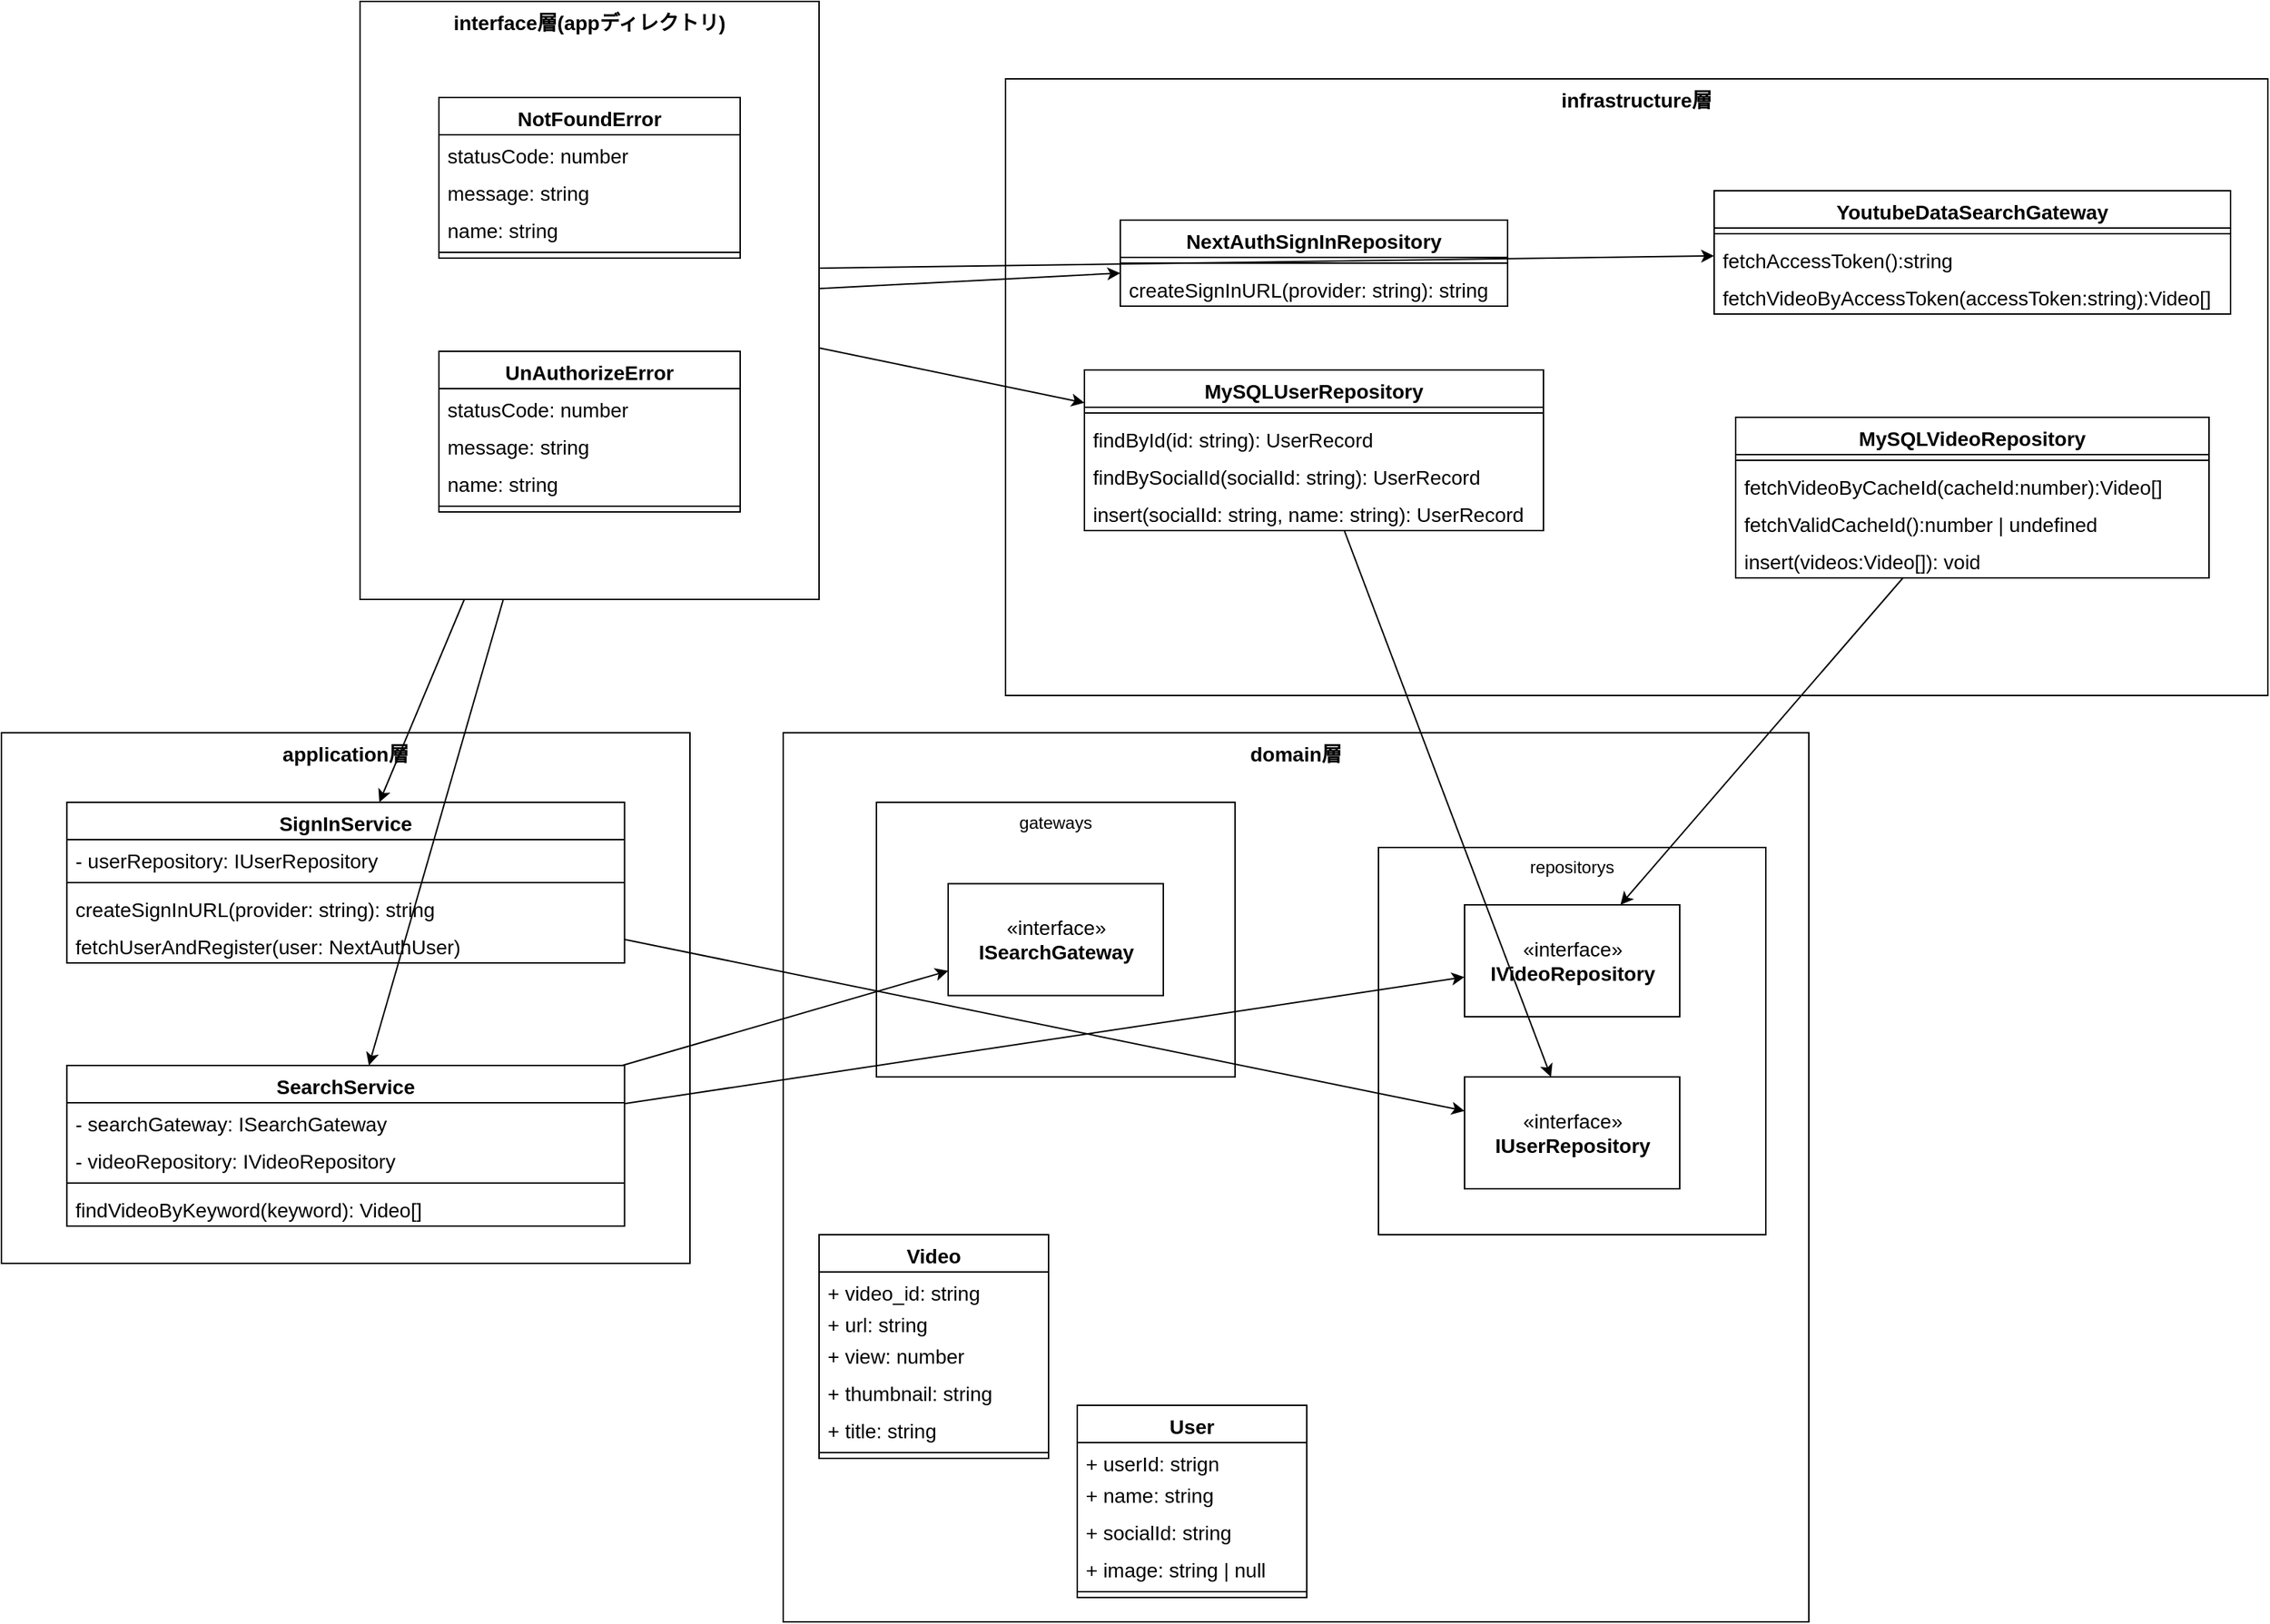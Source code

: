<mxfile>
    <diagram id="TqiMSoc-IA8S14i54ej_" name="ページ1">
        <mxGraphModel dx="1480" dy="734" grid="1" gridSize="10" guides="1" tooltips="1" connect="1" arrows="1" fold="1" page="1" pageScale="1" pageWidth="1169" pageHeight="827" math="0" shadow="0">
            <root>
                <mxCell id="0"/>
                <mxCell id="1" parent="0"/>
                <mxCell id="5" value="&lt;b&gt;&lt;font style=&quot;font-size: 14px;&quot;&gt;domain層&lt;/font&gt;&lt;/b&gt;" style="rounded=0;whiteSpace=wrap;html=1;fillColor=none;verticalAlign=top;" parent="1" vertex="1">
                    <mxGeometry x="925" y="870" width="715" height="620" as="geometry"/>
                </mxCell>
                <mxCell id="96" value="repositorys" style="rounded=0;whiteSpace=wrap;html=1;fillColor=none;verticalAlign=top;" parent="1" vertex="1">
                    <mxGeometry x="1340" y="950" width="270" height="270" as="geometry"/>
                </mxCell>
                <mxCell id="94" value="gateways" style="rounded=0;whiteSpace=wrap;html=1;fillColor=none;verticalAlign=top;" parent="1" vertex="1">
                    <mxGeometry x="990" y="918.5" width="250" height="191.5" as="geometry"/>
                </mxCell>
                <mxCell id="4" value="&lt;b&gt;&lt;font style=&quot;font-size: 14px;&quot;&gt;infrastructure層&lt;/font&gt;&lt;/b&gt;" style="rounded=0;whiteSpace=wrap;html=1;fillColor=none;verticalAlign=top;" parent="1" vertex="1">
                    <mxGeometry x="1080" y="414" width="880" height="430" as="geometry"/>
                </mxCell>
                <mxCell id="3" value="application層" style="rounded=0;whiteSpace=wrap;html=1;fillColor=none;fontStyle=1;fontSize=14;verticalAlign=top;" parent="1" vertex="1">
                    <mxGeometry x="380" y="870" width="480" height="370" as="geometry"/>
                </mxCell>
                <mxCell id="75" style="edgeStyle=none;html=1;fontSize=14;" parent="1" source="2" target="69" edge="1">
                    <mxGeometry relative="1" as="geometry"/>
                </mxCell>
                <mxCell id="76" style="edgeStyle=none;html=1;fontSize=14;" parent="1" source="2" target="61" edge="1">
                    <mxGeometry relative="1" as="geometry"/>
                </mxCell>
                <mxCell id="77" style="edgeStyle=none;html=1;fontSize=14;" parent="1" source="2" target="33" edge="1">
                    <mxGeometry relative="1" as="geometry"/>
                </mxCell>
                <mxCell id="114" style="edgeStyle=none;html=1;exitX=1.002;exitY=0.446;exitDx=0;exitDy=0;exitPerimeter=0;" parent="1" source="2" target="102" edge="1">
                    <mxGeometry relative="1" as="geometry"/>
                </mxCell>
                <mxCell id="116" style="edgeStyle=none;html=1;" parent="1" source="2" target="86" edge="1">
                    <mxGeometry relative="1" as="geometry"/>
                </mxCell>
                <mxCell id="2" value="&lt;font size=&quot;1&quot;&gt;&lt;b style=&quot;font-size: 14px;&quot;&gt;interface層(appディレクトリ)&lt;/b&gt;&lt;/font&gt;" style="rounded=0;whiteSpace=wrap;html=1;fillColor=none;verticalAlign=top;" parent="1" vertex="1">
                    <mxGeometry x="630" y="360" width="320" height="417" as="geometry"/>
                </mxCell>
                <mxCell id="6" value="NotFoundError" style="swimlane;fontStyle=1;align=center;verticalAlign=top;childLayout=stackLayout;horizontal=1;startSize=26;horizontalStack=0;resizeParent=1;resizeParentMax=0;resizeLast=0;collapsible=1;marginBottom=0;fontSize=14;fillColor=none;" parent="1" vertex="1">
                    <mxGeometry x="685" y="427" width="210" height="112" as="geometry"/>
                </mxCell>
                <mxCell id="7" value="statusCode: number" style="text;strokeColor=none;fillColor=none;align=left;verticalAlign=top;spacingLeft=4;spacingRight=4;overflow=hidden;rotatable=0;points=[[0,0.5],[1,0.5]];portConstraint=eastwest;fontSize=14;" parent="6" vertex="1">
                    <mxGeometry y="26" width="210" height="26" as="geometry"/>
                </mxCell>
                <mxCell id="10" value="message: string" style="text;strokeColor=none;fillColor=none;align=left;verticalAlign=top;spacingLeft=4;spacingRight=4;overflow=hidden;rotatable=0;points=[[0,0.5],[1,0.5]];portConstraint=eastwest;fontSize=14;" parent="6" vertex="1">
                    <mxGeometry y="52" width="210" height="26" as="geometry"/>
                </mxCell>
                <mxCell id="11" value="name: string" style="text;strokeColor=none;fillColor=none;align=left;verticalAlign=top;spacingLeft=4;spacingRight=4;overflow=hidden;rotatable=0;points=[[0,0.5],[1,0.5]];portConstraint=eastwest;fontSize=14;" parent="6" vertex="1">
                    <mxGeometry y="78" width="210" height="26" as="geometry"/>
                </mxCell>
                <mxCell id="8" value="" style="line;strokeWidth=1;fillColor=none;align=left;verticalAlign=middle;spacingTop=-1;spacingLeft=3;spacingRight=3;rotatable=0;labelPosition=right;points=[];portConstraint=eastwest;strokeColor=inherit;fontSize=14;" parent="6" vertex="1">
                    <mxGeometry y="104" width="210" height="8" as="geometry"/>
                </mxCell>
                <mxCell id="12" value="UnAuthorizeError" style="swimlane;fontStyle=1;align=center;verticalAlign=top;childLayout=stackLayout;horizontal=1;startSize=26;horizontalStack=0;resizeParent=1;resizeParentMax=0;resizeLast=0;collapsible=1;marginBottom=0;fontSize=14;fillColor=none;" parent="1" vertex="1">
                    <mxGeometry x="685" y="604" width="210" height="112" as="geometry"/>
                </mxCell>
                <mxCell id="13" value="statusCode: number" style="text;strokeColor=none;fillColor=none;align=left;verticalAlign=top;spacingLeft=4;spacingRight=4;overflow=hidden;rotatable=0;points=[[0,0.5],[1,0.5]];portConstraint=eastwest;fontSize=14;" parent="12" vertex="1">
                    <mxGeometry y="26" width="210" height="26" as="geometry"/>
                </mxCell>
                <mxCell id="14" value="message: string" style="text;strokeColor=none;fillColor=none;align=left;verticalAlign=top;spacingLeft=4;spacingRight=4;overflow=hidden;rotatable=0;points=[[0,0.5],[1,0.5]];portConstraint=eastwest;fontSize=14;" parent="12" vertex="1">
                    <mxGeometry y="52" width="210" height="26" as="geometry"/>
                </mxCell>
                <mxCell id="15" value="name: string" style="text;strokeColor=none;fillColor=none;align=left;verticalAlign=top;spacingLeft=4;spacingRight=4;overflow=hidden;rotatable=0;points=[[0,0.5],[1,0.5]];portConstraint=eastwest;fontSize=14;" parent="12" vertex="1">
                    <mxGeometry y="78" width="210" height="26" as="geometry"/>
                </mxCell>
                <mxCell id="16" value="" style="line;strokeWidth=1;fillColor=none;align=left;verticalAlign=middle;spacingTop=-1;spacingLeft=3;spacingRight=3;rotatable=0;labelPosition=right;points=[];portConstraint=eastwest;strokeColor=inherit;fontSize=14;" parent="12" vertex="1">
                    <mxGeometry y="104" width="210" height="8" as="geometry"/>
                </mxCell>
                <mxCell id="33" value="SignInService" style="swimlane;fontStyle=1;align=center;verticalAlign=top;childLayout=stackLayout;horizontal=1;startSize=26;horizontalStack=0;resizeParent=1;resizeParentMax=0;resizeLast=0;collapsible=1;marginBottom=0;fontSize=14;fillColor=none;" parent="1" vertex="1">
                    <mxGeometry x="425.63" y="918.5" width="388.75" height="112" as="geometry"/>
                </mxCell>
                <mxCell id="35" value="- userRepository: IUserRepository" style="text;strokeColor=none;fillColor=none;align=left;verticalAlign=top;spacingLeft=4;spacingRight=4;overflow=hidden;rotatable=0;points=[[0,0.5],[1,0.5]];portConstraint=eastwest;fontSize=14;" parent="33" vertex="1">
                    <mxGeometry y="26" width="388.75" height="26" as="geometry"/>
                </mxCell>
                <mxCell id="37" value="" style="line;strokeWidth=1;fillColor=none;align=left;verticalAlign=middle;spacingTop=-1;spacingLeft=3;spacingRight=3;rotatable=0;labelPosition=right;points=[];portConstraint=eastwest;strokeColor=inherit;fontSize=14;" parent="33" vertex="1">
                    <mxGeometry y="52" width="388.75" height="8" as="geometry"/>
                </mxCell>
                <mxCell id="42" value="createSignInURL(provider: string): string" style="text;strokeColor=none;fillColor=none;align=left;verticalAlign=top;spacingLeft=4;spacingRight=4;overflow=hidden;rotatable=0;points=[[0,0.5],[1,0.5]];portConstraint=eastwest;fontSize=14;" parent="33" vertex="1">
                    <mxGeometry y="60" width="388.75" height="26" as="geometry"/>
                </mxCell>
                <mxCell id="43" value="fetchUserAndRegister(user: NextAuthUser)" style="text;strokeColor=none;fillColor=none;align=left;verticalAlign=top;spacingLeft=4;spacingRight=4;overflow=hidden;rotatable=0;points=[[0,0.5],[1,0.5]];portConstraint=eastwest;fontSize=14;" parent="33" vertex="1">
                    <mxGeometry y="86" width="388.75" height="26" as="geometry"/>
                </mxCell>
                <mxCell id="45" value="«interface»&lt;br&gt;&lt;b&gt;IUserRepository&lt;/b&gt;" style="html=1;fontSize=14;fillColor=none;" parent="1" vertex="1">
                    <mxGeometry x="1400" y="1110" width="150" height="78" as="geometry"/>
                </mxCell>
                <mxCell id="47" style="edgeStyle=none;html=1;fontSize=14;" parent="1" source="33" target="45" edge="1">
                    <mxGeometry relative="1" as="geometry"/>
                </mxCell>
                <mxCell id="48" value="User" style="swimlane;fontStyle=1;align=center;verticalAlign=top;childLayout=stackLayout;horizontal=1;startSize=26;horizontalStack=0;resizeParent=1;resizeParentMax=0;resizeLast=0;collapsible=1;marginBottom=0;fontSize=14;fillColor=none;" parent="1" vertex="1">
                    <mxGeometry x="1130" y="1339" width="160" height="134" as="geometry"/>
                </mxCell>
                <mxCell id="49" value="+ userId: strign" style="text;strokeColor=none;fillColor=none;align=left;verticalAlign=top;spacingLeft=4;spacingRight=4;overflow=hidden;rotatable=0;points=[[0,0.5],[1,0.5]];portConstraint=eastwest;fontSize=14;" parent="48" vertex="1">
                    <mxGeometry y="26" width="160" height="22" as="geometry"/>
                </mxCell>
                <mxCell id="52" value="+ name: string" style="text;strokeColor=none;fillColor=none;align=left;verticalAlign=top;spacingLeft=4;spacingRight=4;overflow=hidden;rotatable=0;points=[[0,0.5],[1,0.5]];portConstraint=eastwest;fontSize=14;" parent="48" vertex="1">
                    <mxGeometry y="48" width="160" height="26" as="geometry"/>
                </mxCell>
                <mxCell id="53" value="+ socialId: string" style="text;strokeColor=none;fillColor=none;align=left;verticalAlign=top;spacingLeft=4;spacingRight=4;overflow=hidden;rotatable=0;points=[[0,0.5],[1,0.5]];portConstraint=eastwest;fontSize=14;" parent="48" vertex="1">
                    <mxGeometry y="74" width="160" height="26" as="geometry"/>
                </mxCell>
                <mxCell id="54" value="+ image: string | null" style="text;strokeColor=none;fillColor=none;align=left;verticalAlign=top;spacingLeft=4;spacingRight=4;overflow=hidden;rotatable=0;points=[[0,0.5],[1,0.5]];portConstraint=eastwest;fontSize=14;" parent="48" vertex="1">
                    <mxGeometry y="100" width="160" height="26" as="geometry"/>
                </mxCell>
                <mxCell id="50" value="" style="line;strokeWidth=1;fillColor=none;align=left;verticalAlign=middle;spacingTop=-1;spacingLeft=3;spacingRight=3;rotatable=0;labelPosition=right;points=[];portConstraint=eastwest;strokeColor=inherit;fontSize=14;" parent="48" vertex="1">
                    <mxGeometry y="126" width="160" height="8" as="geometry"/>
                </mxCell>
                <mxCell id="93" style="edgeStyle=none;html=1;" parent="1" source="61" target="45" edge="1">
                    <mxGeometry relative="1" as="geometry"/>
                </mxCell>
                <mxCell id="98" value="&lt;br&gt;" style="edgeLabel;html=1;align=center;verticalAlign=middle;resizable=0;points=[];" parent="93" vertex="1" connectable="0">
                    <mxGeometry x="0.433" y="-5" relative="1" as="geometry">
                        <mxPoint as="offset"/>
                    </mxGeometry>
                </mxCell>
                <mxCell id="61" value="MySQLUserRepository" style="swimlane;fontStyle=1;align=center;verticalAlign=top;childLayout=stackLayout;horizontal=1;startSize=26;horizontalStack=0;resizeParent=1;resizeParentMax=0;resizeLast=0;collapsible=1;marginBottom=0;fontSize=14;fillColor=none;" parent="1" vertex="1">
                    <mxGeometry x="1135" y="617" width="320" height="112" as="geometry"/>
                </mxCell>
                <mxCell id="65" value="" style="line;strokeWidth=1;fillColor=none;align=left;verticalAlign=middle;spacingTop=-1;spacingLeft=3;spacingRight=3;rotatable=0;labelPosition=right;points=[];portConstraint=eastwest;strokeColor=inherit;fontSize=14;" parent="61" vertex="1">
                    <mxGeometry y="26" width="320" height="8" as="geometry"/>
                </mxCell>
                <mxCell id="63" value="findById(id: string): UserRecord" style="text;strokeColor=none;fillColor=none;align=left;verticalAlign=top;spacingLeft=4;spacingRight=4;overflow=hidden;rotatable=0;points=[[0,0.5],[1,0.5]];portConstraint=eastwest;fontSize=14;" parent="61" vertex="1">
                    <mxGeometry y="34" width="320" height="26" as="geometry"/>
                </mxCell>
                <mxCell id="66" value="findBySocialId(socialId: string): UserRecord" style="text;strokeColor=none;fillColor=none;align=left;verticalAlign=top;spacingLeft=4;spacingRight=4;overflow=hidden;rotatable=0;points=[[0,0.5],[1,0.5]];portConstraint=eastwest;fontSize=14;" parent="61" vertex="1">
                    <mxGeometry y="60" width="320" height="26" as="geometry"/>
                </mxCell>
                <mxCell id="67" value="insert(socialId: string, name: string): UserRecord" style="text;strokeColor=none;fillColor=none;align=left;verticalAlign=top;spacingLeft=4;spacingRight=4;overflow=hidden;rotatable=0;points=[[0,0.5],[1,0.5]];portConstraint=eastwest;fontSize=14;" parent="61" vertex="1">
                    <mxGeometry y="86" width="320" height="26" as="geometry"/>
                </mxCell>
                <mxCell id="69" value="NextAuthSignInRepository" style="swimlane;fontStyle=1;align=center;verticalAlign=top;childLayout=stackLayout;horizontal=1;startSize=26;horizontalStack=0;resizeParent=1;resizeParentMax=0;resizeLast=0;collapsible=1;marginBottom=0;fontSize=14;fillColor=none;" parent="1" vertex="1">
                    <mxGeometry x="1160" y="512.5" width="270" height="60" as="geometry"/>
                </mxCell>
                <mxCell id="70" value="" style="line;strokeWidth=1;fillColor=none;align=left;verticalAlign=middle;spacingTop=-1;spacingLeft=3;spacingRight=3;rotatable=0;labelPosition=right;points=[];portConstraint=eastwest;strokeColor=inherit;fontSize=14;" parent="69" vertex="1">
                    <mxGeometry y="26" width="270" height="8" as="geometry"/>
                </mxCell>
                <mxCell id="71" value="createSignInURL(provider: string): string" style="text;strokeColor=none;fillColor=none;align=left;verticalAlign=top;spacingLeft=4;spacingRight=4;overflow=hidden;rotatable=0;points=[[0,0.5],[1,0.5]];portConstraint=eastwest;fontSize=14;" parent="69" vertex="1">
                    <mxGeometry y="34" width="270" height="26" as="geometry"/>
                </mxCell>
                <mxCell id="78" value="«interface»&lt;br&gt;&lt;b&gt;ISearchGateway&lt;/b&gt;" style="html=1;fontSize=14;fillColor=none;" parent="1" vertex="1">
                    <mxGeometry x="1040" y="975.25" width="150" height="78" as="geometry"/>
                </mxCell>
                <mxCell id="79" value="«interface»&lt;br&gt;&lt;b&gt;IVideoRepository&lt;/b&gt;" style="html=1;fontSize=14;fillColor=none;" parent="1" vertex="1">
                    <mxGeometry x="1400" y="990" width="150" height="78" as="geometry"/>
                </mxCell>
                <mxCell id="80" value="Video" style="swimlane;fontStyle=1;align=center;verticalAlign=top;childLayout=stackLayout;horizontal=1;startSize=26;horizontalStack=0;resizeParent=1;resizeParentMax=0;resizeLast=0;collapsible=1;marginBottom=0;fontSize=14;fillColor=none;" parent="1" vertex="1">
                    <mxGeometry x="950" y="1220" width="160" height="156" as="geometry"/>
                </mxCell>
                <mxCell id="81" value="+ video_id: string" style="text;strokeColor=none;fillColor=none;align=left;verticalAlign=top;spacingLeft=4;spacingRight=4;overflow=hidden;rotatable=0;points=[[0,0.5],[1,0.5]];portConstraint=eastwest;fontSize=14;" parent="80" vertex="1">
                    <mxGeometry y="26" width="160" height="22" as="geometry"/>
                </mxCell>
                <mxCell id="118" value="+ url: string" style="text;strokeColor=none;fillColor=none;align=left;verticalAlign=top;spacingLeft=4;spacingRight=4;overflow=hidden;rotatable=0;points=[[0,0.5],[1,0.5]];portConstraint=eastwest;fontSize=14;" vertex="1" parent="80">
                    <mxGeometry y="48" width="160" height="22" as="geometry"/>
                </mxCell>
                <mxCell id="82" value="+ view: number" style="text;strokeColor=none;fillColor=none;align=left;verticalAlign=top;spacingLeft=4;spacingRight=4;overflow=hidden;rotatable=0;points=[[0,0.5],[1,0.5]];portConstraint=eastwest;fontSize=14;" parent="80" vertex="1">
                    <mxGeometry y="70" width="160" height="26" as="geometry"/>
                </mxCell>
                <mxCell id="83" value="+ thumbnail: string" style="text;strokeColor=none;fillColor=none;align=left;verticalAlign=top;spacingLeft=4;spacingRight=4;overflow=hidden;rotatable=0;points=[[0,0.5],[1,0.5]];portConstraint=eastwest;fontSize=14;" parent="80" vertex="1">
                    <mxGeometry y="96" width="160" height="26" as="geometry"/>
                </mxCell>
                <mxCell id="84" value="+ title: string" style="text;strokeColor=none;fillColor=none;align=left;verticalAlign=top;spacingLeft=4;spacingRight=4;overflow=hidden;rotatable=0;points=[[0,0.5],[1,0.5]];portConstraint=eastwest;fontSize=14;" parent="80" vertex="1">
                    <mxGeometry y="122" width="160" height="26" as="geometry"/>
                </mxCell>
                <mxCell id="85" value="" style="line;strokeWidth=1;fillColor=none;align=left;verticalAlign=middle;spacingTop=-1;spacingLeft=3;spacingRight=3;rotatable=0;labelPosition=right;points=[];portConstraint=eastwest;strokeColor=inherit;fontSize=14;" parent="80" vertex="1">
                    <mxGeometry y="148" width="160" height="8" as="geometry"/>
                </mxCell>
                <mxCell id="100" style="edgeStyle=none;html=1;" parent="1" source="86" target="78" edge="1">
                    <mxGeometry relative="1" as="geometry"/>
                </mxCell>
                <mxCell id="121" style="edgeStyle=none;html=1;" edge="1" parent="1" source="86" target="79">
                    <mxGeometry relative="1" as="geometry"/>
                </mxCell>
                <mxCell id="86" value="SearchService" style="swimlane;fontStyle=1;align=center;verticalAlign=top;childLayout=stackLayout;horizontal=1;startSize=26;horizontalStack=0;resizeParent=1;resizeParentMax=0;resizeLast=0;collapsible=1;marginBottom=0;fontSize=14;fillColor=none;" parent="1" vertex="1">
                    <mxGeometry x="425.63" y="1102" width="388.75" height="112" as="geometry"/>
                </mxCell>
                <mxCell id="87" value="- searchGateway: ISearchGateway" style="text;strokeColor=none;fillColor=none;align=left;verticalAlign=top;spacingLeft=4;spacingRight=4;overflow=hidden;rotatable=0;points=[[0,0.5],[1,0.5]];portConstraint=eastwest;fontSize=14;" parent="86" vertex="1">
                    <mxGeometry y="26" width="388.75" height="26" as="geometry"/>
                </mxCell>
                <mxCell id="120" value="- videoRepository: IVideoRepository" style="text;strokeColor=none;fillColor=none;align=left;verticalAlign=top;spacingLeft=4;spacingRight=4;overflow=hidden;rotatable=0;points=[[0,0.5],[1,0.5]];portConstraint=eastwest;fontSize=14;" vertex="1" parent="86">
                    <mxGeometry y="52" width="388.75" height="26" as="geometry"/>
                </mxCell>
                <mxCell id="89" value="" style="line;strokeWidth=1;fillColor=none;align=left;verticalAlign=middle;spacingTop=-1;spacingLeft=3;spacingRight=3;rotatable=0;labelPosition=right;points=[];portConstraint=eastwest;strokeColor=inherit;fontSize=14;" parent="86" vertex="1">
                    <mxGeometry y="78" width="388.75" height="8" as="geometry"/>
                </mxCell>
                <mxCell id="90" value="findVideoByKeyword(keyword): Video[]" style="text;strokeColor=none;fillColor=none;align=left;verticalAlign=top;spacingLeft=4;spacingRight=4;overflow=hidden;rotatable=0;points=[[0,0.5],[1,0.5]];portConstraint=eastwest;fontSize=14;" parent="86" vertex="1">
                    <mxGeometry y="86" width="388.75" height="26" as="geometry"/>
                </mxCell>
                <mxCell id="102" value="YoutubeDataSearchGateway" style="swimlane;fontStyle=1;align=center;verticalAlign=top;childLayout=stackLayout;horizontal=1;startSize=26;horizontalStack=0;resizeParent=1;resizeParentMax=0;resizeLast=0;collapsible=1;marginBottom=0;fontSize=14;fillColor=none;" parent="1" vertex="1">
                    <mxGeometry x="1574" y="492" width="360" height="86" as="geometry"/>
                </mxCell>
                <mxCell id="103" value="" style="line;strokeWidth=1;fillColor=none;align=left;verticalAlign=middle;spacingTop=-1;spacingLeft=3;spacingRight=3;rotatable=0;labelPosition=right;points=[];portConstraint=eastwest;strokeColor=inherit;fontSize=14;" parent="102" vertex="1">
                    <mxGeometry y="26" width="360" height="8" as="geometry"/>
                </mxCell>
                <mxCell id="104" value="fetchAccessToken():string" style="text;strokeColor=none;fillColor=none;align=left;verticalAlign=top;spacingLeft=4;spacingRight=4;overflow=hidden;rotatable=0;points=[[0,0.5],[1,0.5]];portConstraint=eastwest;fontSize=14;" parent="102" vertex="1">
                    <mxGeometry y="34" width="360" height="26" as="geometry"/>
                </mxCell>
                <mxCell id="106" value="fetchVideoByAccessToken(accessToken:string):Video[]" style="text;strokeColor=none;fillColor=none;align=left;verticalAlign=top;spacingLeft=4;spacingRight=4;overflow=hidden;rotatable=0;points=[[0,0.5],[1,0.5]];portConstraint=eastwest;fontSize=14;" parent="102" vertex="1">
                    <mxGeometry y="60" width="360" height="26" as="geometry"/>
                </mxCell>
                <mxCell id="117" style="edgeStyle=none;html=1;" parent="1" source="109" target="79" edge="1">
                    <mxGeometry relative="1" as="geometry"/>
                </mxCell>
                <mxCell id="109" value="MySQLVideoRepository" style="swimlane;fontStyle=1;align=center;verticalAlign=top;childLayout=stackLayout;horizontal=1;startSize=26;horizontalStack=0;resizeParent=1;resizeParentMax=0;resizeLast=0;collapsible=1;marginBottom=0;fontSize=14;fillColor=none;" parent="1" vertex="1">
                    <mxGeometry x="1589" y="650" width="330" height="112" as="geometry"/>
                </mxCell>
                <mxCell id="110" value="" style="line;strokeWidth=1;fillColor=none;align=left;verticalAlign=middle;spacingTop=-1;spacingLeft=3;spacingRight=3;rotatable=0;labelPosition=right;points=[];portConstraint=eastwest;strokeColor=inherit;fontSize=14;" parent="109" vertex="1">
                    <mxGeometry y="26" width="330" height="8" as="geometry"/>
                </mxCell>
                <mxCell id="111" value="fetchVideoByCacheId(cacheId:number):Video[]" style="text;strokeColor=none;fillColor=none;align=left;verticalAlign=top;spacingLeft=4;spacingRight=4;overflow=hidden;rotatable=0;points=[[0,0.5],[1,0.5]];portConstraint=eastwest;fontSize=14;" parent="109" vertex="1">
                    <mxGeometry y="34" width="330" height="26" as="geometry"/>
                </mxCell>
                <mxCell id="112" value="fetchValidCacheId():number | undefined" style="text;strokeColor=none;fillColor=none;align=left;verticalAlign=top;spacingLeft=4;spacingRight=4;overflow=hidden;rotatable=0;points=[[0,0.5],[1,0.5]];portConstraint=eastwest;fontSize=14;" parent="109" vertex="1">
                    <mxGeometry y="60" width="330" height="26" as="geometry"/>
                </mxCell>
                <mxCell id="113" value="insert(videos:Video[]): void" style="text;strokeColor=none;fillColor=none;align=left;verticalAlign=top;spacingLeft=4;spacingRight=4;overflow=hidden;rotatable=0;points=[[0,0.5],[1,0.5]];portConstraint=eastwest;fontSize=14;" parent="109" vertex="1">
                    <mxGeometry y="86" width="330" height="26" as="geometry"/>
                </mxCell>
            </root>
        </mxGraphModel>
    </diagram>
</mxfile>